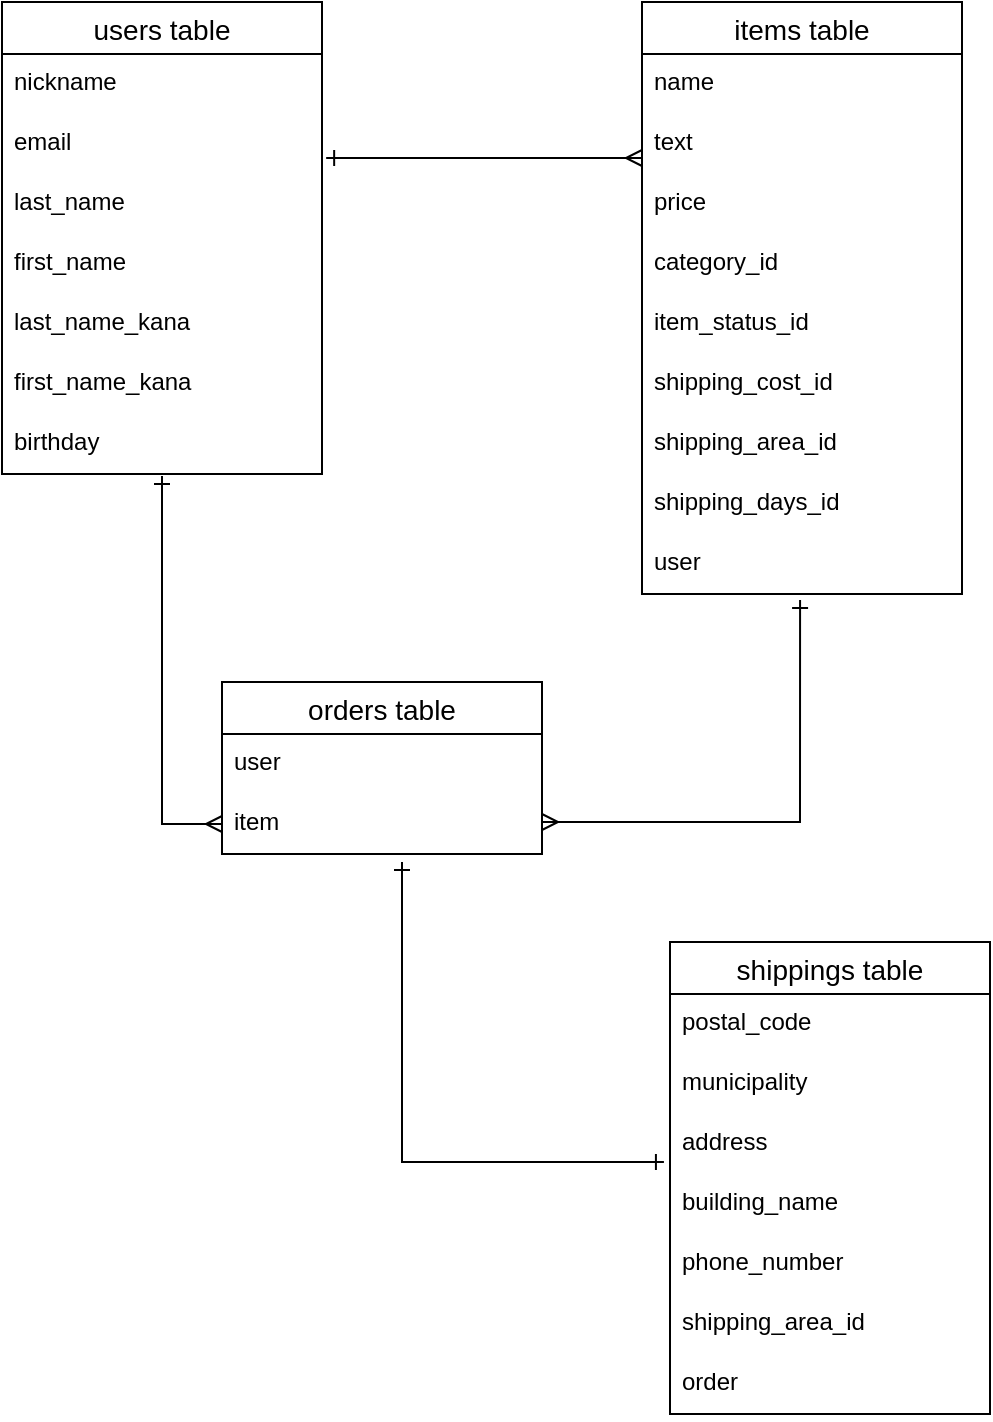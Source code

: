 <mxfile version="14.2.4" type="embed" pages="2">
    <diagram id="iOG__8TpE168AsBREsPE" name="ページ1">
        <mxGraphModel dx="648" dy="541" grid="1" gridSize="10" guides="1" tooltips="1" connect="1" arrows="1" fold="1" page="1" pageScale="1" pageWidth="827" pageHeight="1169" math="0" shadow="0">
            <root>
                <mxCell id="0"/>
                <mxCell id="1" parent="0"/>
                <mxCell id="2" value="users table" style="swimlane;fontStyle=0;childLayout=stackLayout;horizontal=1;startSize=26;horizontalStack=0;resizeParent=1;resizeParentMax=0;resizeLast=0;collapsible=1;marginBottom=0;align=center;fontSize=14;" parent="1" vertex="1">
                    <mxGeometry x="80" y="80" width="160" height="236" as="geometry"/>
                </mxCell>
                <mxCell id="3" value="nickname" style="text;strokeColor=none;fillColor=none;spacingLeft=4;spacingRight=4;overflow=hidden;rotatable=0;points=[[0,0.5],[1,0.5]];portConstraint=eastwest;fontSize=12;" parent="2" vertex="1">
                    <mxGeometry y="26" width="160" height="30" as="geometry"/>
                </mxCell>
                <mxCell id="4" value="email" style="text;strokeColor=none;fillColor=none;spacingLeft=4;spacingRight=4;overflow=hidden;rotatable=0;points=[[0,0.5],[1,0.5]];portConstraint=eastwest;fontSize=12;" parent="2" vertex="1">
                    <mxGeometry y="56" width="160" height="30" as="geometry"/>
                </mxCell>
                <mxCell id="5" value="last_name " style="text;strokeColor=none;fillColor=none;spacingLeft=4;spacingRight=4;overflow=hidden;rotatable=0;points=[[0,0.5],[1,0.5]];portConstraint=eastwest;fontSize=12;" parent="2" vertex="1">
                    <mxGeometry y="86" width="160" height="30" as="geometry"/>
                </mxCell>
                <mxCell id="44" value="first_name" style="text;strokeColor=none;fillColor=none;spacingLeft=4;spacingRight=4;overflow=hidden;rotatable=0;points=[[0,0.5],[1,0.5]];portConstraint=eastwest;fontSize=12;" parent="2" vertex="1">
                    <mxGeometry y="116" width="160" height="30" as="geometry"/>
                </mxCell>
                <mxCell id="45" value="last_name_kana" style="text;strokeColor=none;fillColor=none;spacingLeft=4;spacingRight=4;overflow=hidden;rotatable=0;points=[[0,0.5],[1,0.5]];portConstraint=eastwest;fontSize=12;" parent="2" vertex="1">
                    <mxGeometry y="146" width="160" height="30" as="geometry"/>
                </mxCell>
                <mxCell id="46" value="first_name_kana" style="text;strokeColor=none;fillColor=none;spacingLeft=4;spacingRight=4;overflow=hidden;rotatable=0;points=[[0,0.5],[1,0.5]];portConstraint=eastwest;fontSize=12;" parent="2" vertex="1">
                    <mxGeometry y="176" width="160" height="30" as="geometry"/>
                </mxCell>
                <mxCell id="49" value="birthday" style="text;strokeColor=none;fillColor=none;spacingLeft=4;spacingRight=4;overflow=hidden;rotatable=0;points=[[0,0.5],[1,0.5]];portConstraint=eastwest;fontSize=12;" parent="2" vertex="1">
                    <mxGeometry y="206" width="160" height="30" as="geometry"/>
                </mxCell>
                <mxCell id="6" value="orders table" style="swimlane;fontStyle=0;childLayout=stackLayout;horizontal=1;startSize=26;horizontalStack=0;resizeParent=1;resizeParentMax=0;resizeLast=0;collapsible=1;marginBottom=0;align=center;fontSize=14;" parent="1" vertex="1">
                    <mxGeometry x="190" y="420" width="160" height="86" as="geometry"/>
                </mxCell>
                <mxCell id="8" value="user" style="text;strokeColor=none;fillColor=none;spacingLeft=4;spacingRight=4;overflow=hidden;rotatable=0;points=[[0,0.5],[1,0.5]];portConstraint=eastwest;fontSize=12;" parent="6" vertex="1">
                    <mxGeometry y="26" width="160" height="30" as="geometry"/>
                </mxCell>
                <mxCell id="23" value="item" style="text;strokeColor=none;fillColor=none;spacingLeft=4;spacingRight=4;overflow=hidden;rotatable=0;points=[[0,0.5],[1,0.5]];portConstraint=eastwest;fontSize=12;" parent="6" vertex="1">
                    <mxGeometry y="56" width="160" height="30" as="geometry"/>
                </mxCell>
                <mxCell id="10" value="items table" style="swimlane;fontStyle=0;childLayout=stackLayout;horizontal=1;startSize=26;horizontalStack=0;resizeParent=1;resizeParentMax=0;resizeLast=0;collapsible=1;marginBottom=0;align=center;fontSize=14;" parent="1" vertex="1">
                    <mxGeometry x="400" y="80" width="160" height="296" as="geometry"/>
                </mxCell>
                <mxCell id="11" value="name" style="text;strokeColor=none;fillColor=none;spacingLeft=4;spacingRight=4;overflow=hidden;rotatable=0;points=[[0,0.5],[1,0.5]];portConstraint=eastwest;fontSize=12;" parent="10" vertex="1">
                    <mxGeometry y="26" width="160" height="30" as="geometry"/>
                </mxCell>
                <mxCell id="50" value="text" style="text;strokeColor=none;fillColor=none;spacingLeft=4;spacingRight=4;overflow=hidden;rotatable=0;points=[[0,0.5],[1,0.5]];portConstraint=eastwest;fontSize=12;" parent="10" vertex="1">
                    <mxGeometry y="56" width="160" height="30" as="geometry"/>
                </mxCell>
                <mxCell id="12" value="price" style="text;strokeColor=none;fillColor=none;spacingLeft=4;spacingRight=4;overflow=hidden;rotatable=0;points=[[0,0.5],[1,0.5]];portConstraint=eastwest;fontSize=12;" parent="10" vertex="1">
                    <mxGeometry y="86" width="160" height="30" as="geometry"/>
                </mxCell>
                <mxCell id="13" value="category_id" style="text;strokeColor=none;fillColor=none;spacingLeft=4;spacingRight=4;overflow=hidden;rotatable=0;points=[[0,0.5],[1,0.5]];portConstraint=eastwest;fontSize=12;" parent="10" vertex="1">
                    <mxGeometry y="116" width="160" height="30" as="geometry"/>
                </mxCell>
                <mxCell id="21" value="item_status_id&#10;" style="text;strokeColor=none;fillColor=none;spacingLeft=4;spacingRight=4;overflow=hidden;rotatable=0;points=[[0,0.5],[1,0.5]];portConstraint=eastwest;fontSize=12;" parent="10" vertex="1">
                    <mxGeometry y="146" width="160" height="30" as="geometry"/>
                </mxCell>
                <mxCell id="51" value="shipping_cost_id&#10;" style="text;strokeColor=none;fillColor=none;spacingLeft=4;spacingRight=4;overflow=hidden;rotatable=0;points=[[0,0.5],[1,0.5]];portConstraint=eastwest;fontSize=12;" parent="10" vertex="1">
                    <mxGeometry y="176" width="160" height="30" as="geometry"/>
                </mxCell>
                <mxCell id="52" value="shipping_area_id&#10;" style="text;strokeColor=none;fillColor=none;spacingLeft=4;spacingRight=4;overflow=hidden;rotatable=0;points=[[0,0.5],[1,0.5]];portConstraint=eastwest;fontSize=12;" parent="10" vertex="1">
                    <mxGeometry y="206" width="160" height="30" as="geometry"/>
                </mxCell>
                <mxCell id="53" value="shipping_days_id" style="text;strokeColor=none;fillColor=none;spacingLeft=4;spacingRight=4;overflow=hidden;rotatable=0;points=[[0,0.5],[1,0.5]];portConstraint=eastwest;fontSize=12;" parent="10" vertex="1">
                    <mxGeometry y="236" width="160" height="30" as="geometry"/>
                </mxCell>
                <mxCell id="54" value="user" style="text;strokeColor=none;fillColor=none;spacingLeft=4;spacingRight=4;overflow=hidden;rotatable=0;points=[[0,0.5],[1,0.5]];portConstraint=eastwest;fontSize=12;" parent="10" vertex="1">
                    <mxGeometry y="266" width="160" height="30" as="geometry"/>
                </mxCell>
                <mxCell id="20" style="edgeStyle=orthogonalEdgeStyle;rounded=0;orthogonalLoop=1;jettySize=auto;html=1;startArrow=ERmany;startFill=0;sourcePerimeterSpacing=0;endArrow=ERone;endFill=0;entryX=1.013;entryY=0.733;entryDx=0;entryDy=0;entryPerimeter=0;" parent="1" target="4" edge="1">
                    <mxGeometry relative="1" as="geometry">
                        <mxPoint x="400" y="158" as="sourcePoint"/>
                        <mxPoint x="260" y="278" as="targetPoint"/>
                        <Array as="points">
                            <mxPoint x="400" y="158"/>
                        </Array>
                    </mxGeometry>
                </mxCell>
                <mxCell id="30" style="edgeStyle=orthogonalEdgeStyle;rounded=0;orthogonalLoop=1;jettySize=auto;html=1;startArrow=ERmany;startFill=0;sourcePerimeterSpacing=0;endArrow=ERone;endFill=0;exitX=0;exitY=0.5;exitDx=0;exitDy=0;entryX=0.494;entryY=1.033;entryDx=0;entryDy=0;entryPerimeter=0;" parent="1" source="23" target="49" edge="1">
                    <mxGeometry relative="1" as="geometry">
                        <mxPoint x="366" y="287.99" as="sourcePoint"/>
                        <mxPoint x="160" y="330" as="targetPoint"/>
                        <Array as="points">
                            <mxPoint x="160" y="491"/>
                        </Array>
                    </mxGeometry>
                </mxCell>
                <mxCell id="32" style="edgeStyle=orthogonalEdgeStyle;rounded=0;orthogonalLoop=1;jettySize=auto;html=1;startArrow=ERmany;startFill=0;sourcePerimeterSpacing=0;endArrow=ERone;endFill=0;entryX=0.494;entryY=1.1;entryDx=0;entryDy=0;entryPerimeter=0;" parent="1" source="23" target="54" edge="1">
                    <mxGeometry relative="1" as="geometry">
                        <mxPoint x="360" y="490" as="sourcePoint"/>
                        <mxPoint x="485" y="430" as="targetPoint"/>
                        <Array as="points">
                            <mxPoint x="479" y="490"/>
                        </Array>
                    </mxGeometry>
                </mxCell>
                <mxCell id="33" value="shippings table" style="swimlane;fontStyle=0;childLayout=stackLayout;horizontal=1;startSize=26;horizontalStack=0;resizeParent=1;resizeParentMax=0;resizeLast=0;collapsible=1;marginBottom=0;align=center;fontSize=14;" parent="1" vertex="1">
                    <mxGeometry x="414" y="550" width="160" height="236" as="geometry"/>
                </mxCell>
                <mxCell id="34" value="postal_code" style="text;strokeColor=none;fillColor=none;spacingLeft=4;spacingRight=4;overflow=hidden;rotatable=0;points=[[0,0.5],[1,0.5]];portConstraint=eastwest;fontSize=12;" parent="33" vertex="1">
                    <mxGeometry y="26" width="160" height="30" as="geometry"/>
                </mxCell>
                <mxCell id="40" value="municipality" style="text;strokeColor=none;fillColor=none;spacingLeft=4;spacingRight=4;overflow=hidden;rotatable=0;points=[[0,0.5],[1,0.5]];portConstraint=eastwest;fontSize=12;" parent="33" vertex="1">
                    <mxGeometry y="56" width="160" height="30" as="geometry"/>
                </mxCell>
                <mxCell id="35" value="address" style="text;strokeColor=none;fillColor=none;spacingLeft=4;spacingRight=4;overflow=hidden;rotatable=0;points=[[0,0.5],[1,0.5]];portConstraint=eastwest;fontSize=12;" parent="33" vertex="1">
                    <mxGeometry y="86" width="160" height="30" as="geometry"/>
                </mxCell>
                <mxCell id="36" value="building_name" style="text;strokeColor=none;fillColor=none;spacingLeft=4;spacingRight=4;overflow=hidden;rotatable=0;points=[[0,0.5],[1,0.5]];portConstraint=eastwest;fontSize=12;" parent="33" vertex="1">
                    <mxGeometry y="116" width="160" height="30" as="geometry"/>
                </mxCell>
                <mxCell id="37" value="phone_number" style="text;strokeColor=none;fillColor=none;spacingLeft=4;spacingRight=4;overflow=hidden;rotatable=0;points=[[0,0.5],[1,0.5]];portConstraint=eastwest;fontSize=12;" parent="33" vertex="1">
                    <mxGeometry y="146" width="160" height="30" as="geometry"/>
                </mxCell>
                <mxCell id="55" value="shipping_area_id" style="text;strokeColor=none;fillColor=none;spacingLeft=4;spacingRight=4;overflow=hidden;rotatable=0;points=[[0,0.5],[1,0.5]];portConstraint=eastwest;fontSize=12;" parent="33" vertex="1">
                    <mxGeometry y="176" width="160" height="30" as="geometry"/>
                </mxCell>
                <mxCell id="56" value="order" style="text;strokeColor=none;fillColor=none;spacingLeft=4;spacingRight=4;overflow=hidden;rotatable=0;points=[[0,0.5],[1,0.5]];portConstraint=eastwest;fontSize=12;" parent="33" vertex="1">
                    <mxGeometry y="206" width="160" height="30" as="geometry"/>
                </mxCell>
                <mxCell id="39" style="edgeStyle=orthogonalEdgeStyle;rounded=0;orthogonalLoop=1;jettySize=auto;html=1;endArrow=ERone;endFill=0;exitX=0;exitY=0.5;exitDx=0;exitDy=0;strokeColor=none;" parent="1" source="40" edge="1">
                    <mxGeometry relative="1" as="geometry">
                        <mxPoint x="380" y="650" as="sourcePoint"/>
                        <mxPoint x="268" y="570" as="targetPoint"/>
                        <Array as="points">
                            <mxPoint x="414" y="650"/>
                            <mxPoint x="268" y="650"/>
                        </Array>
                    </mxGeometry>
                </mxCell>
                <mxCell id="43" style="edgeStyle=orthogonalEdgeStyle;rounded=0;orthogonalLoop=1;jettySize=auto;html=1;startArrow=ERone;startFill=0;sourcePerimeterSpacing=0;endArrow=ERone;endFill=0;exitX=-0.019;exitY=0.8;exitDx=0;exitDy=0;exitPerimeter=0;" parent="1" source="35" edge="1">
                    <mxGeometry relative="1" as="geometry">
                        <mxPoint x="400" y="690" as="sourcePoint"/>
                        <mxPoint x="280" y="510" as="targetPoint"/>
                        <Array as="points">
                            <mxPoint x="280" y="660"/>
                        </Array>
                    </mxGeometry>
                </mxCell>
            </root>
        </mxGraphModel>
    </diagram>
    <diagram name="ページ1のコピー" id="_CrwRkyacKULKSfBEoz3">
        &#xa;
        <mxGraphModel dx="860" dy="541" grid="1" gridSize="10" guides="1" tooltips="1" connect="1" arrows="1" fold="1" page="1" pageScale="1" pageWidth="827" pageHeight="1169" background="none" math="0" shadow="0">
            &#xa;
            <root>
                &#xa;
                <mxCell id="SU9a0prsIF3ujuNV58RJ-0"/>
                &#xa;
                <mxCell id="SU9a0prsIF3ujuNV58RJ-1" parent="SU9a0prsIF3ujuNV58RJ-0"/>
                &#xa;
                <mxCell id="SU9a0prsIF3ujuNV58RJ-2" value="users table" style="swimlane;fontStyle=0;childLayout=stackLayout;horizontal=1;startSize=26;horizontalStack=0;resizeParent=1;resizeParentMax=0;resizeLast=0;collapsible=1;marginBottom=0;align=center;fontSize=14;" vertex="1" parent="SU9a0prsIF3ujuNV58RJ-1">
                    &#xa;
                    <mxGeometry x="80" y="80" width="160" height="236" as="geometry"/>
                    &#xa;
                </mxCell>
                &#xa;
                <mxCell id="SU9a0prsIF3ujuNV58RJ-3" value="nickname" style="text;strokeColor=none;fillColor=none;spacingLeft=4;spacingRight=4;overflow=hidden;rotatable=0;points=[[0,0.5],[1,0.5]];portConstraint=eastwest;fontSize=12;" vertex="1" parent="SU9a0prsIF3ujuNV58RJ-2">
                    &#xa;
                    <mxGeometry y="26" width="160" height="30" as="geometry"/>
                    &#xa;
                </mxCell>
                &#xa;
                <mxCell id="SU9a0prsIF3ujuNV58RJ-4" value="email" style="text;strokeColor=none;fillColor=none;spacingLeft=4;spacingRight=4;overflow=hidden;rotatable=0;points=[[0,0.5],[1,0.5]];portConstraint=eastwest;fontSize=12;" vertex="1" parent="SU9a0prsIF3ujuNV58RJ-2">
                    &#xa;
                    <mxGeometry y="56" width="160" height="30" as="geometry"/>
                    &#xa;
                </mxCell>
                &#xa;
                <mxCell id="SU9a0prsIF3ujuNV58RJ-5" value="last_name " style="text;strokeColor=none;fillColor=none;spacingLeft=4;spacingRight=4;overflow=hidden;rotatable=0;points=[[0,0.5],[1,0.5]];portConstraint=eastwest;fontSize=12;" vertex="1" parent="SU9a0prsIF3ujuNV58RJ-2">
                    &#xa;
                    <mxGeometry y="86" width="160" height="30" as="geometry"/>
                    &#xa;
                </mxCell>
                &#xa;
                <mxCell id="SU9a0prsIF3ujuNV58RJ-6" value="first_name" style="text;strokeColor=none;fillColor=none;spacingLeft=4;spacingRight=4;overflow=hidden;rotatable=0;points=[[0,0.5],[1,0.5]];portConstraint=eastwest;fontSize=12;" vertex="1" parent="SU9a0prsIF3ujuNV58RJ-2">
                    &#xa;
                    <mxGeometry y="116" width="160" height="30" as="geometry"/>
                    &#xa;
                </mxCell>
                &#xa;
                <mxCell id="SU9a0prsIF3ujuNV58RJ-7" value="last_name_kana" style="text;strokeColor=none;fillColor=none;spacingLeft=4;spacingRight=4;overflow=hidden;rotatable=0;points=[[0,0.5],[1,0.5]];portConstraint=eastwest;fontSize=12;" vertex="1" parent="SU9a0prsIF3ujuNV58RJ-2">
                    &#xa;
                    <mxGeometry y="146" width="160" height="30" as="geometry"/>
                    &#xa;
                </mxCell>
                &#xa;
                <mxCell id="SU9a0prsIF3ujuNV58RJ-8" value="first_name_kana" style="text;strokeColor=none;fillColor=none;spacingLeft=4;spacingRight=4;overflow=hidden;rotatable=0;points=[[0,0.5],[1,0.5]];portConstraint=eastwest;fontSize=12;" vertex="1" parent="SU9a0prsIF3ujuNV58RJ-2">
                    &#xa;
                    <mxGeometry y="176" width="160" height="30" as="geometry"/>
                    &#xa;
                </mxCell>
                &#xa;
                <mxCell id="SU9a0prsIF3ujuNV58RJ-9" value="birthday" style="text;strokeColor=none;fillColor=none;spacingLeft=4;spacingRight=4;overflow=hidden;rotatable=0;points=[[0,0.5],[1,0.5]];portConstraint=eastwest;fontSize=12;" vertex="1" parent="SU9a0prsIF3ujuNV58RJ-2">
                    &#xa;
                    <mxGeometry y="206" width="160" height="30" as="geometry"/>
                    &#xa;
                </mxCell>
                &#xa;
                <mxCell id="SU9a0prsIF3ujuNV58RJ-10" value="orders table" style="swimlane;fontStyle=0;childLayout=stackLayout;horizontal=1;startSize=26;horizontalStack=0;resizeParent=1;resizeParentMax=0;resizeLast=0;collapsible=1;marginBottom=0;align=center;fontSize=14;" vertex="1" parent="SU9a0prsIF3ujuNV58RJ-1">
                    &#xa;
                    <mxGeometry x="220" y="430" width="160" height="86" as="geometry"/>
                    &#xa;
                </mxCell>
                &#xa;
                <mxCell id="SU9a0prsIF3ujuNV58RJ-11" value="user" style="text;strokeColor=none;fillColor=none;spacingLeft=4;spacingRight=4;overflow=hidden;rotatable=0;points=[[0,0.5],[1,0.5]];portConstraint=eastwest;fontSize=12;" vertex="1" parent="SU9a0prsIF3ujuNV58RJ-10">
                    &#xa;
                    <mxGeometry y="26" width="160" height="30" as="geometry"/>
                    &#xa;
                </mxCell>
                &#xa;
                <mxCell id="SU9a0prsIF3ujuNV58RJ-12" value="item" style="text;strokeColor=none;fillColor=none;spacingLeft=4;spacingRight=4;overflow=hidden;rotatable=0;points=[[0,0.5],[1,0.5]];portConstraint=eastwest;fontSize=12;" vertex="1" parent="SU9a0prsIF3ujuNV58RJ-10">
                    &#xa;
                    <mxGeometry y="56" width="160" height="30" as="geometry"/>
                    &#xa;
                </mxCell>
                &#xa;
                <mxCell id="SU9a0prsIF3ujuNV58RJ-13" value="items table" style="swimlane;fontStyle=0;childLayout=stackLayout;horizontal=1;startSize=26;horizontalStack=0;resizeParent=1;resizeParentMax=0;resizeLast=0;collapsible=1;marginBottom=0;align=center;fontSize=14;" vertex="1" parent="SU9a0prsIF3ujuNV58RJ-1">
                    &#xa;
                    <mxGeometry x="400" y="80" width="160" height="296" as="geometry"/>
                    &#xa;
                </mxCell>
                &#xa;
                <mxCell id="SU9a0prsIF3ujuNV58RJ-14" value="name" style="text;strokeColor=none;fillColor=none;spacingLeft=4;spacingRight=4;overflow=hidden;rotatable=0;points=[[0,0.5],[1,0.5]];portConstraint=eastwest;fontSize=12;" vertex="1" parent="SU9a0prsIF3ujuNV58RJ-13">
                    &#xa;
                    <mxGeometry y="26" width="160" height="30" as="geometry"/>
                    &#xa;
                </mxCell>
                &#xa;
                <mxCell id="SU9a0prsIF3ujuNV58RJ-15" value="tect" style="text;strokeColor=none;fillColor=none;spacingLeft=4;spacingRight=4;overflow=hidden;rotatable=0;points=[[0,0.5],[1,0.5]];portConstraint=eastwest;fontSize=12;" vertex="1" parent="SU9a0prsIF3ujuNV58RJ-13">
                    &#xa;
                    <mxGeometry y="56" width="160" height="30" as="geometry"/>
                    &#xa;
                </mxCell>
                &#xa;
                <mxCell id="SU9a0prsIF3ujuNV58RJ-16" value="price" style="text;strokeColor=none;fillColor=none;spacingLeft=4;spacingRight=4;overflow=hidden;rotatable=0;points=[[0,0.5],[1,0.5]];portConstraint=eastwest;fontSize=12;" vertex="1" parent="SU9a0prsIF3ujuNV58RJ-13">
                    &#xa;
                    <mxGeometry y="86" width="160" height="30" as="geometry"/>
                    &#xa;
                </mxCell>
                &#xa;
                <mxCell id="SU9a0prsIF3ujuNV58RJ-17" value="category_id" style="text;strokeColor=none;fillColor=none;spacingLeft=4;spacingRight=4;overflow=hidden;rotatable=0;points=[[0,0.5],[1,0.5]];portConstraint=eastwest;fontSize=12;" vertex="1" parent="SU9a0prsIF3ujuNV58RJ-13">
                    &#xa;
                    <mxGeometry y="116" width="160" height="30" as="geometry"/>
                    &#xa;
                </mxCell>
                &#xa;
                <mxCell id="SU9a0prsIF3ujuNV58RJ-18" value="item_status_id&#10;" style="text;strokeColor=none;fillColor=none;spacingLeft=4;spacingRight=4;overflow=hidden;rotatable=0;points=[[0,0.5],[1,0.5]];portConstraint=eastwest;fontSize=12;" vertex="1" parent="SU9a0prsIF3ujuNV58RJ-13">
                    &#xa;
                    <mxGeometry y="146" width="160" height="30" as="geometry"/>
                    &#xa;
                </mxCell>
                &#xa;
                <mxCell id="SU9a0prsIF3ujuNV58RJ-19" value="shipping_cost_id&#10;" style="text;strokeColor=none;fillColor=none;spacingLeft=4;spacingRight=4;overflow=hidden;rotatable=0;points=[[0,0.5],[1,0.5]];portConstraint=eastwest;fontSize=12;" vertex="1" parent="SU9a0prsIF3ujuNV58RJ-13">
                    &#xa;
                    <mxGeometry y="176" width="160" height="30" as="geometry"/>
                    &#xa;
                </mxCell>
                &#xa;
                <mxCell id="SU9a0prsIF3ujuNV58RJ-20" value="shipping_area_id&#10;" style="text;strokeColor=none;fillColor=none;spacingLeft=4;spacingRight=4;overflow=hidden;rotatable=0;points=[[0,0.5],[1,0.5]];portConstraint=eastwest;fontSize=12;" vertex="1" parent="SU9a0prsIF3ujuNV58RJ-13">
                    &#xa;
                    <mxGeometry y="206" width="160" height="30" as="geometry"/>
                    &#xa;
                </mxCell>
                &#xa;
                <mxCell id="SU9a0prsIF3ujuNV58RJ-21" value="shipping_days_id" style="text;strokeColor=none;fillColor=none;spacingLeft=4;spacingRight=4;overflow=hidden;rotatable=0;points=[[0,0.5],[1,0.5]];portConstraint=eastwest;fontSize=12;" vertex="1" parent="SU9a0prsIF3ujuNV58RJ-13">
                    &#xa;
                    <mxGeometry y="236" width="160" height="30" as="geometry"/>
                    &#xa;
                </mxCell>
                &#xa;
                <mxCell id="SU9a0prsIF3ujuNV58RJ-22" value="shipping_days_id" style="text;strokeColor=none;fillColor=none;spacingLeft=4;spacingRight=4;overflow=hidden;rotatable=0;points=[[0,0.5],[1,0.5]];portConstraint=eastwest;fontSize=12;" vertex="1" parent="SU9a0prsIF3ujuNV58RJ-13">
                    &#xa;
                    <mxGeometry y="266" width="160" height="30" as="geometry"/>
                    &#xa;
                </mxCell>
                &#xa;
                <mxCell id="SU9a0prsIF3ujuNV58RJ-23" style="edgeStyle=orthogonalEdgeStyle;rounded=0;orthogonalLoop=1;jettySize=auto;html=1;startArrow=ERmany;startFill=0;sourcePerimeterSpacing=0;endArrow=ERone;endFill=0;entryX=1.013;entryY=0.733;entryDx=0;entryDy=0;entryPerimeter=0;" edge="1" parent="SU9a0prsIF3ujuNV58RJ-1" target="SU9a0prsIF3ujuNV58RJ-4">
                    &#xa;
                    <mxGeometry relative="1" as="geometry">
                        &#xa;
                        <mxPoint x="400" y="158" as="sourcePoint"/>
                        &#xa;
                        <mxPoint x="260" y="278" as="targetPoint"/>
                        &#xa;
                        <Array as="points">
                            &#xa;
                            <mxPoint x="400" y="158"/>
                            &#xa;
                        </Array>
                        &#xa;
                    </mxGeometry>
                    &#xa;
                </mxCell>
                &#xa;
                <mxCell id="SU9a0prsIF3ujuNV58RJ-24" style="edgeStyle=orthogonalEdgeStyle;rounded=0;orthogonalLoop=1;jettySize=auto;html=1;startArrow=ERmany;startFill=0;sourcePerimeterSpacing=0;endArrow=ERone;endFill=0;entryX=0.494;entryY=1.033;entryDx=0;entryDy=0;entryPerimeter=0;" edge="1" parent="SU9a0prsIF3ujuNV58RJ-1" target="SU9a0prsIF3ujuNV58RJ-9">
                    &#xa;
                    <mxGeometry relative="1" as="geometry">
                        &#xa;
                        <mxPoint x="220" y="470" as="sourcePoint"/>
                        &#xa;
                        <mxPoint x="160" y="330" as="targetPoint"/>
                        &#xa;
                        <Array as="points">
                            &#xa;
                            <mxPoint x="220" y="470"/>
                            &#xa;
                            <mxPoint x="159" y="470"/>
                            &#xa;
                        </Array>
                        &#xa;
                    </mxGeometry>
                    &#xa;
                </mxCell>
                &#xa;
                <mxCell id="SU9a0prsIF3ujuNV58RJ-25" style="edgeStyle=orthogonalEdgeStyle;rounded=0;orthogonalLoop=1;jettySize=auto;html=1;startArrow=ERmany;startFill=0;sourcePerimeterSpacing=0;endArrow=ERone;endFill=0;entryX=0.5;entryY=1.067;entryDx=0;entryDy=0;entryPerimeter=0;exitX=1;exitY=0.5;exitDx=0;exitDy=0;" edge="1" parent="SU9a0prsIF3ujuNV58RJ-1" source="SU9a0prsIF3ujuNV58RJ-11" target="SU9a0prsIF3ujuNV58RJ-22">
                    &#xa;
                    <mxGeometry relative="1" as="geometry">
                        &#xa;
                        <mxPoint x="360" y="490" as="sourcePoint"/>
                        &#xa;
                        <mxPoint x="479" y="380" as="targetPoint"/>
                        &#xa;
                        <Array as="points">
                            &#xa;
                            <mxPoint x="479" y="471"/>
                            &#xa;
                        </Array>
                        &#xa;
                    </mxGeometry>
                    &#xa;
                </mxCell>
                &#xa;
                <mxCell id="SU9a0prsIF3ujuNV58RJ-26" value="z" style="swimlane;fontStyle=0;childLayout=stackLayout;horizontal=1;startSize=26;horizontalStack=0;resizeParent=1;resizeParentMax=0;resizeLast=0;collapsible=1;marginBottom=0;align=center;fontSize=14;" vertex="1" parent="SU9a0prsIF3ujuNV58RJ-1">
                    &#xa;
                    <mxGeometry x="220" y="590" width="160" height="236" as="geometry"/>
                    &#xa;
                </mxCell>
                &#xa;
                <mxCell id="SU9a0prsIF3ujuNV58RJ-27" value="postal_code" style="text;strokeColor=none;fillColor=none;spacingLeft=4;spacingRight=4;overflow=hidden;rotatable=0;points=[[0,0.5],[1,0.5]];portConstraint=eastwest;fontSize=12;" vertex="1" parent="SU9a0prsIF3ujuNV58RJ-26">
                    &#xa;
                    <mxGeometry y="26" width="160" height="30" as="geometry"/>
                    &#xa;
                </mxCell>
                &#xa;
                <mxCell id="SU9a0prsIF3ujuNV58RJ-28" value="municipality" style="text;strokeColor=none;fillColor=none;spacingLeft=4;spacingRight=4;overflow=hidden;rotatable=0;points=[[0,0.5],[1,0.5]];portConstraint=eastwest;fontSize=12;" vertex="1" parent="SU9a0prsIF3ujuNV58RJ-26">
                    &#xa;
                    <mxGeometry y="56" width="160" height="30" as="geometry"/>
                    &#xa;
                </mxCell>
                &#xa;
                <mxCell id="SU9a0prsIF3ujuNV58RJ-29" value="address" style="text;strokeColor=none;fillColor=none;spacingLeft=4;spacingRight=4;overflow=hidden;rotatable=0;points=[[0,0.5],[1,0.5]];portConstraint=eastwest;fontSize=12;" vertex="1" parent="SU9a0prsIF3ujuNV58RJ-26">
                    &#xa;
                    <mxGeometry y="86" width="160" height="30" as="geometry"/>
                    &#xa;
                </mxCell>
                &#xa;
                <mxCell id="SU9a0prsIF3ujuNV58RJ-30" value="building_name" style="text;strokeColor=none;fillColor=none;spacingLeft=4;spacingRight=4;overflow=hidden;rotatable=0;points=[[0,0.5],[1,0.5]];portConstraint=eastwest;fontSize=12;" vertex="1" parent="SU9a0prsIF3ujuNV58RJ-26">
                    &#xa;
                    <mxGeometry y="116" width="160" height="30" as="geometry"/>
                    &#xa;
                </mxCell>
                &#xa;
                <mxCell id="SU9a0prsIF3ujuNV58RJ-31" value="phone_number" style="text;strokeColor=none;fillColor=none;spacingLeft=4;spacingRight=4;overflow=hidden;rotatable=0;points=[[0,0.5],[1,0.5]];portConstraint=eastwest;fontSize=12;" vertex="1" parent="SU9a0prsIF3ujuNV58RJ-26">
                    &#xa;
                    <mxGeometry y="146" width="160" height="30" as="geometry"/>
                    &#xa;
                </mxCell>
                &#xa;
                <mxCell id="SU9a0prsIF3ujuNV58RJ-32" value="shipping_area_id" style="text;strokeColor=none;fillColor=none;spacingLeft=4;spacingRight=4;overflow=hidden;rotatable=0;points=[[0,0.5],[1,0.5]];portConstraint=eastwest;fontSize=12;" vertex="1" parent="SU9a0prsIF3ujuNV58RJ-26">
                    &#xa;
                    <mxGeometry y="176" width="160" height="30" as="geometry"/>
                    &#xa;
                </mxCell>
                &#xa;
                <mxCell id="SU9a0prsIF3ujuNV58RJ-33" value="shipping_area_id" style="text;strokeColor=none;fillColor=none;spacingLeft=4;spacingRight=4;overflow=hidden;rotatable=0;points=[[0,0.5],[1,0.5]];portConstraint=eastwest;fontSize=12;" vertex="1" parent="SU9a0prsIF3ujuNV58RJ-26">
                    &#xa;
                    <mxGeometry y="206" width="160" height="30" as="geometry"/>
                    &#xa;
                </mxCell>
                &#xa;
                <mxCell id="SU9a0prsIF3ujuNV58RJ-34" style="edgeStyle=orthogonalEdgeStyle;rounded=0;orthogonalLoop=1;jettySize=auto;html=1;endArrow=ERone;endFill=0;exitX=0;exitY=0.5;exitDx=0;exitDy=0;strokeColor=none;" edge="1" parent="SU9a0prsIF3ujuNV58RJ-1" source="SU9a0prsIF3ujuNV58RJ-28">
                    &#xa;
                    <mxGeometry relative="1" as="geometry">
                        &#xa;
                        <mxPoint x="380" y="650" as="sourcePoint"/>
                        &#xa;
                        <mxPoint x="268" y="570" as="targetPoint"/>
                        &#xa;
                        <Array as="points">
                            &#xa;
                            <mxPoint x="414" y="650"/>
                            &#xa;
                            <mxPoint x="268" y="650"/>
                            &#xa;
                        </Array>
                        &#xa;
                    </mxGeometry>
                    &#xa;
                </mxCell>
                &#xa;
                <mxCell id="SU9a0prsIF3ujuNV58RJ-35" style="edgeStyle=orthogonalEdgeStyle;rounded=0;orthogonalLoop=1;jettySize=auto;html=1;startArrow=ERone;startFill=0;sourcePerimeterSpacing=0;endArrow=ERone;endFill=0;" edge="1" parent="SU9a0prsIF3ujuNV58RJ-1">
                    &#xa;
                    <mxGeometry relative="1" as="geometry">
                        &#xa;
                        <mxPoint x="300" y="590" as="sourcePoint"/>
                        &#xa;
                        <mxPoint x="299.5" y="516" as="targetPoint"/>
                        &#xa;
                        <Array as="points">
                            &#xa;
                            <mxPoint x="299.5" y="555"/>
                            &#xa;
                        </Array>
                        &#xa;
                    </mxGeometry>
                    &#xa;
                </mxCell>
                &#xa;
            </root>
            &#xa;
        </mxGraphModel>
        &#xa;
    </diagram>
</mxfile>
